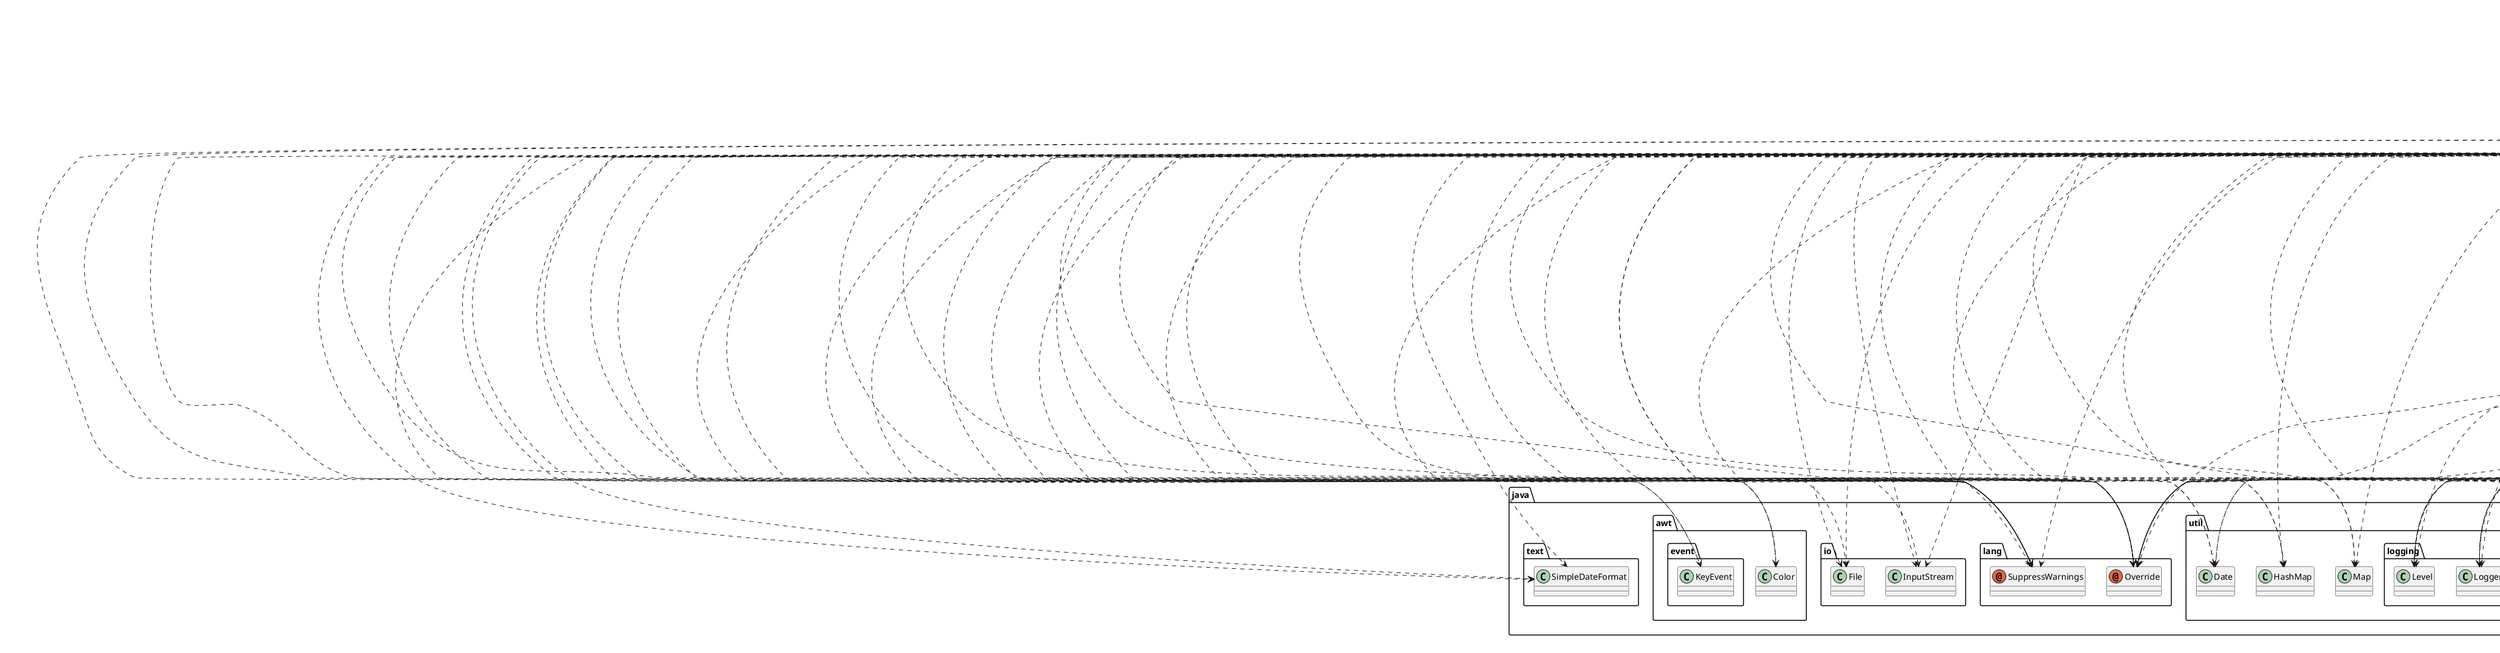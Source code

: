 @startuml
annotation java.lang.Override
annotation java.lang.SuppressWarnings
class com.mysql.jdbc.Driver
class id.co.ish.FormATK
class id.co.ish.FormLogin
class id.co.ish.FormPilihBarang
class id.co.ish.FormPilihPegawai
class id.co.ish.FormTambahATK
class id.co.ish.FormTambahTransKlr
class id.co.ish.FormTambahTransMsk
class id.co.ish.FormTransKeluar
class id.co.ish.FormTransMasuk
class id.co.ish.FormUbahATK
class id.co.ish.FormUtama
class id.co.ish.PilihTglTransKeluar
class id.co.ish.PilihTglTransMasuk
class id.co.ish.daoimpl.AdminDAOImpl
class id.co.ish.daoimpl.BarangDAOImpl
class id.co.ish.daoimpl.PegawaiDAOImpl
class id.co.ish.daoimpl.TransaksiKeluarDAOImpl
class id.co.ish.daoimpl.TransaksiMasukDAOImpl
class id.co.ish.entity.Admin
class id.co.ish.entity.Barang
class id.co.ish.entity.Pegawai
class id.co.ish.entity.TransaksiKeluar
class id.co.ish.entity.TransaksiMasuk
class id.co.ish.tabelmodel.BarangTM
class id.co.ish.tabelmodel.PilihBarangTM
class id.co.ish.tabelmodel.PilihPegawaiTM
class id.co.ish.tabelmodel.TransaksiKeluarTM
class id.co.ish.tabelmodel.TransaksiMasukTM
class id.co.ish.utility.DatabaseConnectivity
class java.awt.Color
class java.awt.event.KeyEvent
class java.io.File
class java.io.InputStream
class java.sql.Connection
class java.sql.DriverManager
class java.sql.PreparedStatement
class java.sql.ResultSet
class java.sql.SQLException
class java.text.SimpleDateFormat
class java.util.ArrayList
class java.util.Date
class java.util.HashMap
class java.util.Map
class java.util.logging.Level
class java.util.logging.Logger
class javax.activation.FileDataSource
class javax.swing.JDialog
class javax.swing.JFrame
class javax.swing.JOptionPane
class javax.swing.table.AbstractTableModel
class net.sf.jasperreports.engine.JasperCompileManager
class net.sf.jasperreports.engine.JasperFillManager
class net.sf.jasperreports.engine.JasperPrint
class net.sf.jasperreports.engine.JasperReport
class net.sf.jasperreports.engine.design.JasperDesign
class net.sf.jasperreports.engine.xml.JRXmlLoader
class net.sf.jasperreports.view.JasperViewer
interface id.co.ish.dao.AdminDAO
interface id.co.ish.dao.BarangDAO
interface id.co.ish.dao.PegawaiDAO
interface id.co.ish.dao.TransaksiKeluarDAO
interface id.co.ish.dao.TransaksiMasukDAO
id.co.ish.FormATK ..> java.lang.SuppressWarnings
id.co.ish.FormATK ..> id.co.ish.daoimpl.BarangDAOImpl
id.co.ish.FormATK ..> id.co.ish.entity.Barang
id.co.ish.FormATK ..> id.co.ish.tabelmodel.BarangTM
id.co.ish.FormATK ..> id.co.ish.utility.DatabaseConnectivity
id.co.ish.FormATK ..> java.io.File
id.co.ish.FormATK ..> java.io.InputStream
id.co.ish.FormATK ..> java.text.SimpleDateFormat
id.co.ish.FormATK ..> java.util.ArrayList
id.co.ish.FormATK ..> java.util.HashMap
id.co.ish.FormATK ..> java.util.Map
id.co.ish.FormATK --|> javax.swing.JFrame
id.co.ish.FormATK ..> javax.swing.JOptionPane
id.co.ish.FormATK ..> net.sf.jasperreports.engine.JasperCompileManager
id.co.ish.FormATK ..> net.sf.jasperreports.engine.JasperFillManager
id.co.ish.FormATK ..> net.sf.jasperreports.engine.JasperPrint
id.co.ish.FormATK ..> net.sf.jasperreports.engine.JasperReport
id.co.ish.FormATK ..> net.sf.jasperreports.engine.design.JasperDesign
id.co.ish.FormATK ..> net.sf.jasperreports.engine.xml.JRXmlLoader
id.co.ish.FormATK ..> net.sf.jasperreports.view.JasperViewer
id.co.ish.FormATK ..> id.co.ish.dao.BarangDAO
id.co.ish.FormLogin ..> java.lang.Override
id.co.ish.FormLogin ..> java.lang.SuppressWarnings
id.co.ish.FormLogin ..> id.co.ish.daoimpl.AdminDAOImpl
id.co.ish.FormLogin ..> id.co.ish.entity.Admin
id.co.ish.FormLogin ..> id.co.ish.entity.Pegawai
id.co.ish.FormLogin ..> javax.activation.FileDataSource
id.co.ish.FormLogin --|> javax.swing.JDialog
id.co.ish.FormLogin ..> javax.swing.JOptionPane
id.co.ish.FormLogin ..> id.co.ish.dao.AdminDAO
id.co.ish.FormPilihBarang ..> java.lang.Override
id.co.ish.FormPilihBarang ..> java.lang.SuppressWarnings
id.co.ish.FormPilihBarang ..> id.co.ish.daoimpl.BarangDAOImpl
id.co.ish.FormPilihBarang ..> id.co.ish.entity.Barang
id.co.ish.FormPilihBarang ..> id.co.ish.tabelmodel.PilihBarangTM
id.co.ish.FormPilihBarang ..> java.util.ArrayList
id.co.ish.FormPilihBarang --|> javax.swing.JDialog
id.co.ish.FormPilihBarang ..> javax.swing.JOptionPane
id.co.ish.FormPilihBarang ..> id.co.ish.dao.BarangDAO
id.co.ish.FormPilihPegawai ..> java.lang.Override
id.co.ish.FormPilihPegawai ..> java.lang.SuppressWarnings
id.co.ish.FormPilihPegawai ..> id.co.ish.daoimpl.PegawaiDAOImpl
id.co.ish.FormPilihPegawai ..> id.co.ish.entity.Pegawai
id.co.ish.FormPilihPegawai ..> id.co.ish.tabelmodel.PilihPegawaiTM
id.co.ish.FormPilihPegawai ..> java.util.ArrayList
id.co.ish.FormPilihPegawai --|> javax.swing.JDialog
id.co.ish.FormPilihPegawai ..> javax.swing.JOptionPane
id.co.ish.FormPilihPegawai ..> id.co.ish.dao.PegawaiDAO
id.co.ish.FormTambahATK ..> java.lang.Override
id.co.ish.FormTambahATK ..> java.lang.SuppressWarnings
id.co.ish.FormTambahATK ..> id.co.ish.daoimpl.BarangDAOImpl
id.co.ish.FormTambahATK ..> id.co.ish.entity.Barang
id.co.ish.FormTambahATK ..> java.util.ArrayList
id.co.ish.FormTambahATK --|> javax.swing.JDialog
id.co.ish.FormTambahATK ..> javax.swing.JOptionPane
id.co.ish.FormTambahATK ..> id.co.ish.dao.BarangDAO
id.co.ish.FormTambahTransKlr ..> java.lang.Override
id.co.ish.FormTambahTransKlr ..> java.lang.SuppressWarnings
id.co.ish.FormTambahTransKlr ..> id.co.ish.daoimpl.BarangDAOImpl
id.co.ish.FormTambahTransKlr ..> id.co.ish.daoimpl.TransaksiKeluarDAOImpl
id.co.ish.FormTambahTransKlr ..> id.co.ish.daoimpl.TransaksiMasukDAOImpl
id.co.ish.FormTambahTransKlr ..> id.co.ish.entity.Barang
id.co.ish.FormTambahTransKlr ..> id.co.ish.entity.Pegawai
id.co.ish.FormTambahTransKlr ..> id.co.ish.entity.TransaksiKeluar
id.co.ish.FormTambahTransKlr ..> java.awt.Color
id.co.ish.FormTambahTransKlr ..> java.awt.event.KeyEvent
id.co.ish.FormTambahTransKlr ..> java.text.SimpleDateFormat
id.co.ish.FormTambahTransKlr ..> java.util.Date
id.co.ish.FormTambahTransKlr --|> javax.swing.JDialog
id.co.ish.FormTambahTransKlr ..> javax.swing.JOptionPane
id.co.ish.FormTambahTransKlr ..> id.co.ish.dao.BarangDAO
id.co.ish.FormTambahTransKlr ..> id.co.ish.dao.TransaksiKeluarDAO
id.co.ish.FormTambahTransKlr ..> id.co.ish.dao.TransaksiMasukDAO
id.co.ish.FormTambahTransMsk ..> java.lang.Override
id.co.ish.FormTambahTransMsk ..> java.lang.SuppressWarnings
id.co.ish.FormTambahTransMsk ..> id.co.ish.daoimpl.BarangDAOImpl
id.co.ish.FormTambahTransMsk ..> id.co.ish.daoimpl.TransaksiMasukDAOImpl
id.co.ish.FormTambahTransMsk ..> id.co.ish.entity.Barang
id.co.ish.FormTambahTransMsk ..> id.co.ish.entity.Pegawai
id.co.ish.FormTambahTransMsk ..> id.co.ish.entity.TransaksiMasuk
id.co.ish.FormTambahTransMsk ..> java.awt.Color
id.co.ish.FormTambahTransMsk ..> java.awt.event.KeyEvent
id.co.ish.FormTambahTransMsk ..> java.text.SimpleDateFormat
id.co.ish.FormTambahTransMsk ..> java.util.ArrayList
id.co.ish.FormTambahTransMsk ..> java.util.Date
id.co.ish.FormTambahTransMsk --|> javax.swing.JDialog
id.co.ish.FormTambahTransMsk ..> javax.swing.JOptionPane
id.co.ish.FormTambahTransMsk ..> id.co.ish.dao.BarangDAO
id.co.ish.FormTambahTransMsk ..> id.co.ish.dao.TransaksiMasukDAO
id.co.ish.FormTransKeluar ..> java.lang.SuppressWarnings
id.co.ish.FormTransKeluar ..> id.co.ish.daoimpl.TransaksiKeluarDAOImpl
id.co.ish.FormTransKeluar ..> id.co.ish.entity.TransaksiKeluar
id.co.ish.FormTransKeluar ..> id.co.ish.tabelmodel.TransaksiKeluarTM
id.co.ish.FormTransKeluar ..> id.co.ish.utility.DatabaseConnectivity
id.co.ish.FormTransKeluar ..> java.io.File
id.co.ish.FormTransKeluar ..> java.io.InputStream
id.co.ish.FormTransKeluar ..> java.util.ArrayList
id.co.ish.FormTransKeluar ..> java.util.HashMap
id.co.ish.FormTransKeluar ..> java.util.Map
id.co.ish.FormTransKeluar --|> javax.swing.JFrame
id.co.ish.FormTransKeluar ..> javax.swing.JOptionPane
id.co.ish.FormTransKeluar ..> net.sf.jasperreports.engine.JasperCompileManager
id.co.ish.FormTransKeluar ..> net.sf.jasperreports.engine.JasperFillManager
id.co.ish.FormTransKeluar ..> net.sf.jasperreports.engine.JasperPrint
id.co.ish.FormTransKeluar ..> net.sf.jasperreports.engine.JasperReport
id.co.ish.FormTransKeluar ..> net.sf.jasperreports.engine.design.JasperDesign
id.co.ish.FormTransKeluar ..> net.sf.jasperreports.engine.xml.JRXmlLoader
id.co.ish.FormTransKeluar ..> net.sf.jasperreports.view.JasperViewer
id.co.ish.FormTransKeluar ..> id.co.ish.dao.TransaksiKeluarDAO
id.co.ish.FormTransMasuk ..> java.lang.SuppressWarnings
id.co.ish.FormTransMasuk ..> id.co.ish.daoimpl.TransaksiMasukDAOImpl
id.co.ish.FormTransMasuk ..> id.co.ish.entity.TransaksiMasuk
id.co.ish.FormTransMasuk ..> id.co.ish.tabelmodel.TransaksiMasukTM
id.co.ish.FormTransMasuk ..> id.co.ish.utility.DatabaseConnectivity
id.co.ish.FormTransMasuk ..> java.io.File
id.co.ish.FormTransMasuk ..> java.io.InputStream
id.co.ish.FormTransMasuk ..> java.util.ArrayList
id.co.ish.FormTransMasuk ..> java.util.HashMap
id.co.ish.FormTransMasuk ..> java.util.Map
id.co.ish.FormTransMasuk --|> javax.swing.JFrame
id.co.ish.FormTransMasuk ..> javax.swing.JOptionPane
id.co.ish.FormTransMasuk ..> net.sf.jasperreports.engine.JasperCompileManager
id.co.ish.FormTransMasuk ..> net.sf.jasperreports.engine.JasperFillManager
id.co.ish.FormTransMasuk ..> net.sf.jasperreports.engine.JasperPrint
id.co.ish.FormTransMasuk ..> net.sf.jasperreports.engine.JasperReport
id.co.ish.FormTransMasuk ..> net.sf.jasperreports.engine.design.JasperDesign
id.co.ish.FormTransMasuk ..> net.sf.jasperreports.engine.xml.JRXmlLoader
id.co.ish.FormTransMasuk ..> net.sf.jasperreports.view.JasperViewer
id.co.ish.FormTransMasuk ..> id.co.ish.dao.TransaksiMasukDAO
id.co.ish.FormUbahATK ..> java.lang.Override
id.co.ish.FormUbahATK ..> java.lang.SuppressWarnings
id.co.ish.FormUbahATK ..> id.co.ish.daoimpl.BarangDAOImpl
id.co.ish.FormUbahATK ..> id.co.ish.entity.Barang
id.co.ish.FormUbahATK --|> javax.swing.JDialog
id.co.ish.FormUbahATK ..> javax.swing.JOptionPane
id.co.ish.FormUbahATK ..> id.co.ish.dao.BarangDAO
id.co.ish.FormUtama ..> java.lang.SuppressWarnings
id.co.ish.FormUtama ..> java.awt.Color
id.co.ish.FormUtama --|> javax.swing.JFrame
id.co.ish.PilihTglTransKeluar ..> java.lang.Override
id.co.ish.PilihTglTransKeluar ..> java.lang.SuppressWarnings
id.co.ish.PilihTglTransKeluar --|> javax.swing.JDialog
id.co.ish.PilihTglTransMasuk ..> java.lang.Override
id.co.ish.PilihTglTransMasuk ..> java.lang.SuppressWarnings
id.co.ish.PilihTglTransMasuk --|> javax.swing.JDialog
id.co.ish.daoimpl.AdminDAOImpl ..> java.lang.Override
id.co.ish.daoimpl.AdminDAOImpl ..> id.co.ish.entity.Admin
id.co.ish.daoimpl.AdminDAOImpl ..> id.co.ish.utility.DatabaseConnectivity
id.co.ish.daoimpl.AdminDAOImpl ..> java.sql.Connection
id.co.ish.daoimpl.AdminDAOImpl ..> java.sql.PreparedStatement
id.co.ish.daoimpl.AdminDAOImpl ..> java.sql.ResultSet
id.co.ish.daoimpl.AdminDAOImpl ..> java.sql.SQLException
id.co.ish.daoimpl.AdminDAOImpl ..> java.util.logging.Level
id.co.ish.daoimpl.AdminDAOImpl ..> java.util.logging.Logger
id.co.ish.daoimpl.AdminDAOImpl --|> id.co.ish.dao.AdminDAO
id.co.ish.daoimpl.BarangDAOImpl ..> java.lang.Override
id.co.ish.daoimpl.BarangDAOImpl ..> id.co.ish.entity.Barang
id.co.ish.daoimpl.BarangDAOImpl ..> id.co.ish.utility.DatabaseConnectivity
id.co.ish.daoimpl.BarangDAOImpl ..> java.sql.Connection
id.co.ish.daoimpl.BarangDAOImpl ..> java.sql.PreparedStatement
id.co.ish.daoimpl.BarangDAOImpl ..> java.sql.ResultSet
id.co.ish.daoimpl.BarangDAOImpl ..> java.sql.SQLException
id.co.ish.daoimpl.BarangDAOImpl ..> java.util.ArrayList
id.co.ish.daoimpl.BarangDAOImpl ..> java.util.logging.Level
id.co.ish.daoimpl.BarangDAOImpl ..> java.util.logging.Logger
id.co.ish.daoimpl.BarangDAOImpl --|> id.co.ish.dao.BarangDAO
id.co.ish.daoimpl.PegawaiDAOImpl ..> java.lang.Override
id.co.ish.daoimpl.PegawaiDAOImpl ..> id.co.ish.entity.Pegawai
id.co.ish.daoimpl.PegawaiDAOImpl ..> id.co.ish.utility.DatabaseConnectivity
id.co.ish.daoimpl.PegawaiDAOImpl ..> java.sql.Connection
id.co.ish.daoimpl.PegawaiDAOImpl ..> java.sql.PreparedStatement
id.co.ish.daoimpl.PegawaiDAOImpl ..> java.sql.ResultSet
id.co.ish.daoimpl.PegawaiDAOImpl ..> java.sql.SQLException
id.co.ish.daoimpl.PegawaiDAOImpl ..> java.util.ArrayList
id.co.ish.daoimpl.PegawaiDAOImpl ..> java.util.logging.Level
id.co.ish.daoimpl.PegawaiDAOImpl ..> java.util.logging.Logger
id.co.ish.daoimpl.PegawaiDAOImpl --|> id.co.ish.dao.PegawaiDAO
id.co.ish.daoimpl.TransaksiKeluarDAOImpl ..> java.lang.Override
id.co.ish.daoimpl.TransaksiKeluarDAOImpl ..> id.co.ish.entity.TransaksiKeluar
id.co.ish.daoimpl.TransaksiKeluarDAOImpl ..> id.co.ish.utility.DatabaseConnectivity
id.co.ish.daoimpl.TransaksiKeluarDAOImpl ..> java.sql.Connection
id.co.ish.daoimpl.TransaksiKeluarDAOImpl ..> java.sql.PreparedStatement
id.co.ish.daoimpl.TransaksiKeluarDAOImpl ..> java.sql.ResultSet
id.co.ish.daoimpl.TransaksiKeluarDAOImpl ..> java.sql.SQLException
id.co.ish.daoimpl.TransaksiKeluarDAOImpl ..> java.util.ArrayList
id.co.ish.daoimpl.TransaksiKeluarDAOImpl ..> java.util.logging.Level
id.co.ish.daoimpl.TransaksiKeluarDAOImpl ..> java.util.logging.Logger
id.co.ish.daoimpl.TransaksiKeluarDAOImpl --|> id.co.ish.dao.TransaksiKeluarDAO
id.co.ish.daoimpl.TransaksiMasukDAOImpl ..> java.lang.Override
id.co.ish.daoimpl.TransaksiMasukDAOImpl ..> id.co.ish.entity.TransaksiMasuk
id.co.ish.daoimpl.TransaksiMasukDAOImpl ..> id.co.ish.utility.DatabaseConnectivity
id.co.ish.daoimpl.TransaksiMasukDAOImpl ..> java.sql.Connection
id.co.ish.daoimpl.TransaksiMasukDAOImpl ..> java.sql.PreparedStatement
id.co.ish.daoimpl.TransaksiMasukDAOImpl ..> java.sql.ResultSet
id.co.ish.daoimpl.TransaksiMasukDAOImpl ..> java.sql.SQLException
id.co.ish.daoimpl.TransaksiMasukDAOImpl ..> java.util.ArrayList
id.co.ish.daoimpl.TransaksiMasukDAOImpl ..> java.util.logging.Level
id.co.ish.daoimpl.TransaksiMasukDAOImpl ..> java.util.logging.Logger
id.co.ish.daoimpl.TransaksiMasukDAOImpl --|> id.co.ish.dao.TransaksiMasukDAO
id.co.ish.entity.TransaksiKeluar ..> java.util.Date
id.co.ish.entity.TransaksiMasuk ..> java.util.Date
id.co.ish.tabelmodel.BarangTM ..> java.lang.Override
id.co.ish.tabelmodel.BarangTM ..> id.co.ish.entity.Barang
id.co.ish.tabelmodel.BarangTM ..> java.util.ArrayList
id.co.ish.tabelmodel.BarangTM --|> javax.swing.table.AbstractTableModel
id.co.ish.tabelmodel.PilihBarangTM ..> java.lang.Override
id.co.ish.tabelmodel.PilihBarangTM ..> id.co.ish.entity.Barang
id.co.ish.tabelmodel.PilihBarangTM ..> java.util.ArrayList
id.co.ish.tabelmodel.PilihBarangTM --|> javax.swing.table.AbstractTableModel
id.co.ish.tabelmodel.PilihPegawaiTM ..> java.lang.Override
id.co.ish.tabelmodel.PilihPegawaiTM ..> id.co.ish.entity.Barang
id.co.ish.tabelmodel.PilihPegawaiTM ..> id.co.ish.entity.Pegawai
id.co.ish.tabelmodel.PilihPegawaiTM ..> java.util.ArrayList
id.co.ish.tabelmodel.PilihPegawaiTM --|> javax.swing.table.AbstractTableModel
id.co.ish.tabelmodel.TransaksiKeluarTM ..> java.lang.Override
id.co.ish.tabelmodel.TransaksiKeluarTM ..> id.co.ish.entity.TransaksiKeluar
id.co.ish.tabelmodel.TransaksiKeluarTM ..> java.util.ArrayList
id.co.ish.tabelmodel.TransaksiKeluarTM --|> javax.swing.table.AbstractTableModel
id.co.ish.tabelmodel.TransaksiMasukTM ..> java.lang.Override
id.co.ish.tabelmodel.TransaksiMasukTM ..> id.co.ish.entity.TransaksiMasuk
id.co.ish.tabelmodel.TransaksiMasukTM ..> java.util.ArrayList
id.co.ish.tabelmodel.TransaksiMasukTM --|> javax.swing.table.AbstractTableModel
id.co.ish.utility.DatabaseConnectivity ..> com.mysql.jdbc.Driver
id.co.ish.utility.DatabaseConnectivity ..> java.sql.Connection
id.co.ish.utility.DatabaseConnectivity ..> java.sql.DriverManager
id.co.ish.utility.DatabaseConnectivity ..> java.sql.SQLException
id.co.ish.dao.AdminDAO ..> id.co.ish.entity.Admin
id.co.ish.dao.BarangDAO ..> id.co.ish.entity.Barang
id.co.ish.dao.BarangDAO ..> java.util.ArrayList
id.co.ish.dao.PegawaiDAO ..> id.co.ish.entity.Pegawai
id.co.ish.dao.PegawaiDAO ..> java.util.ArrayList
id.co.ish.dao.TransaksiKeluarDAO ..> id.co.ish.entity.TransaksiKeluar
id.co.ish.dao.TransaksiKeluarDAO ..> java.util.ArrayList
id.co.ish.dao.TransaksiMasukDAO ..> id.co.ish.entity.TransaksiMasuk
id.co.ish.dao.TransaksiMasukDAO ..> java.util.ArrayList
@enduml